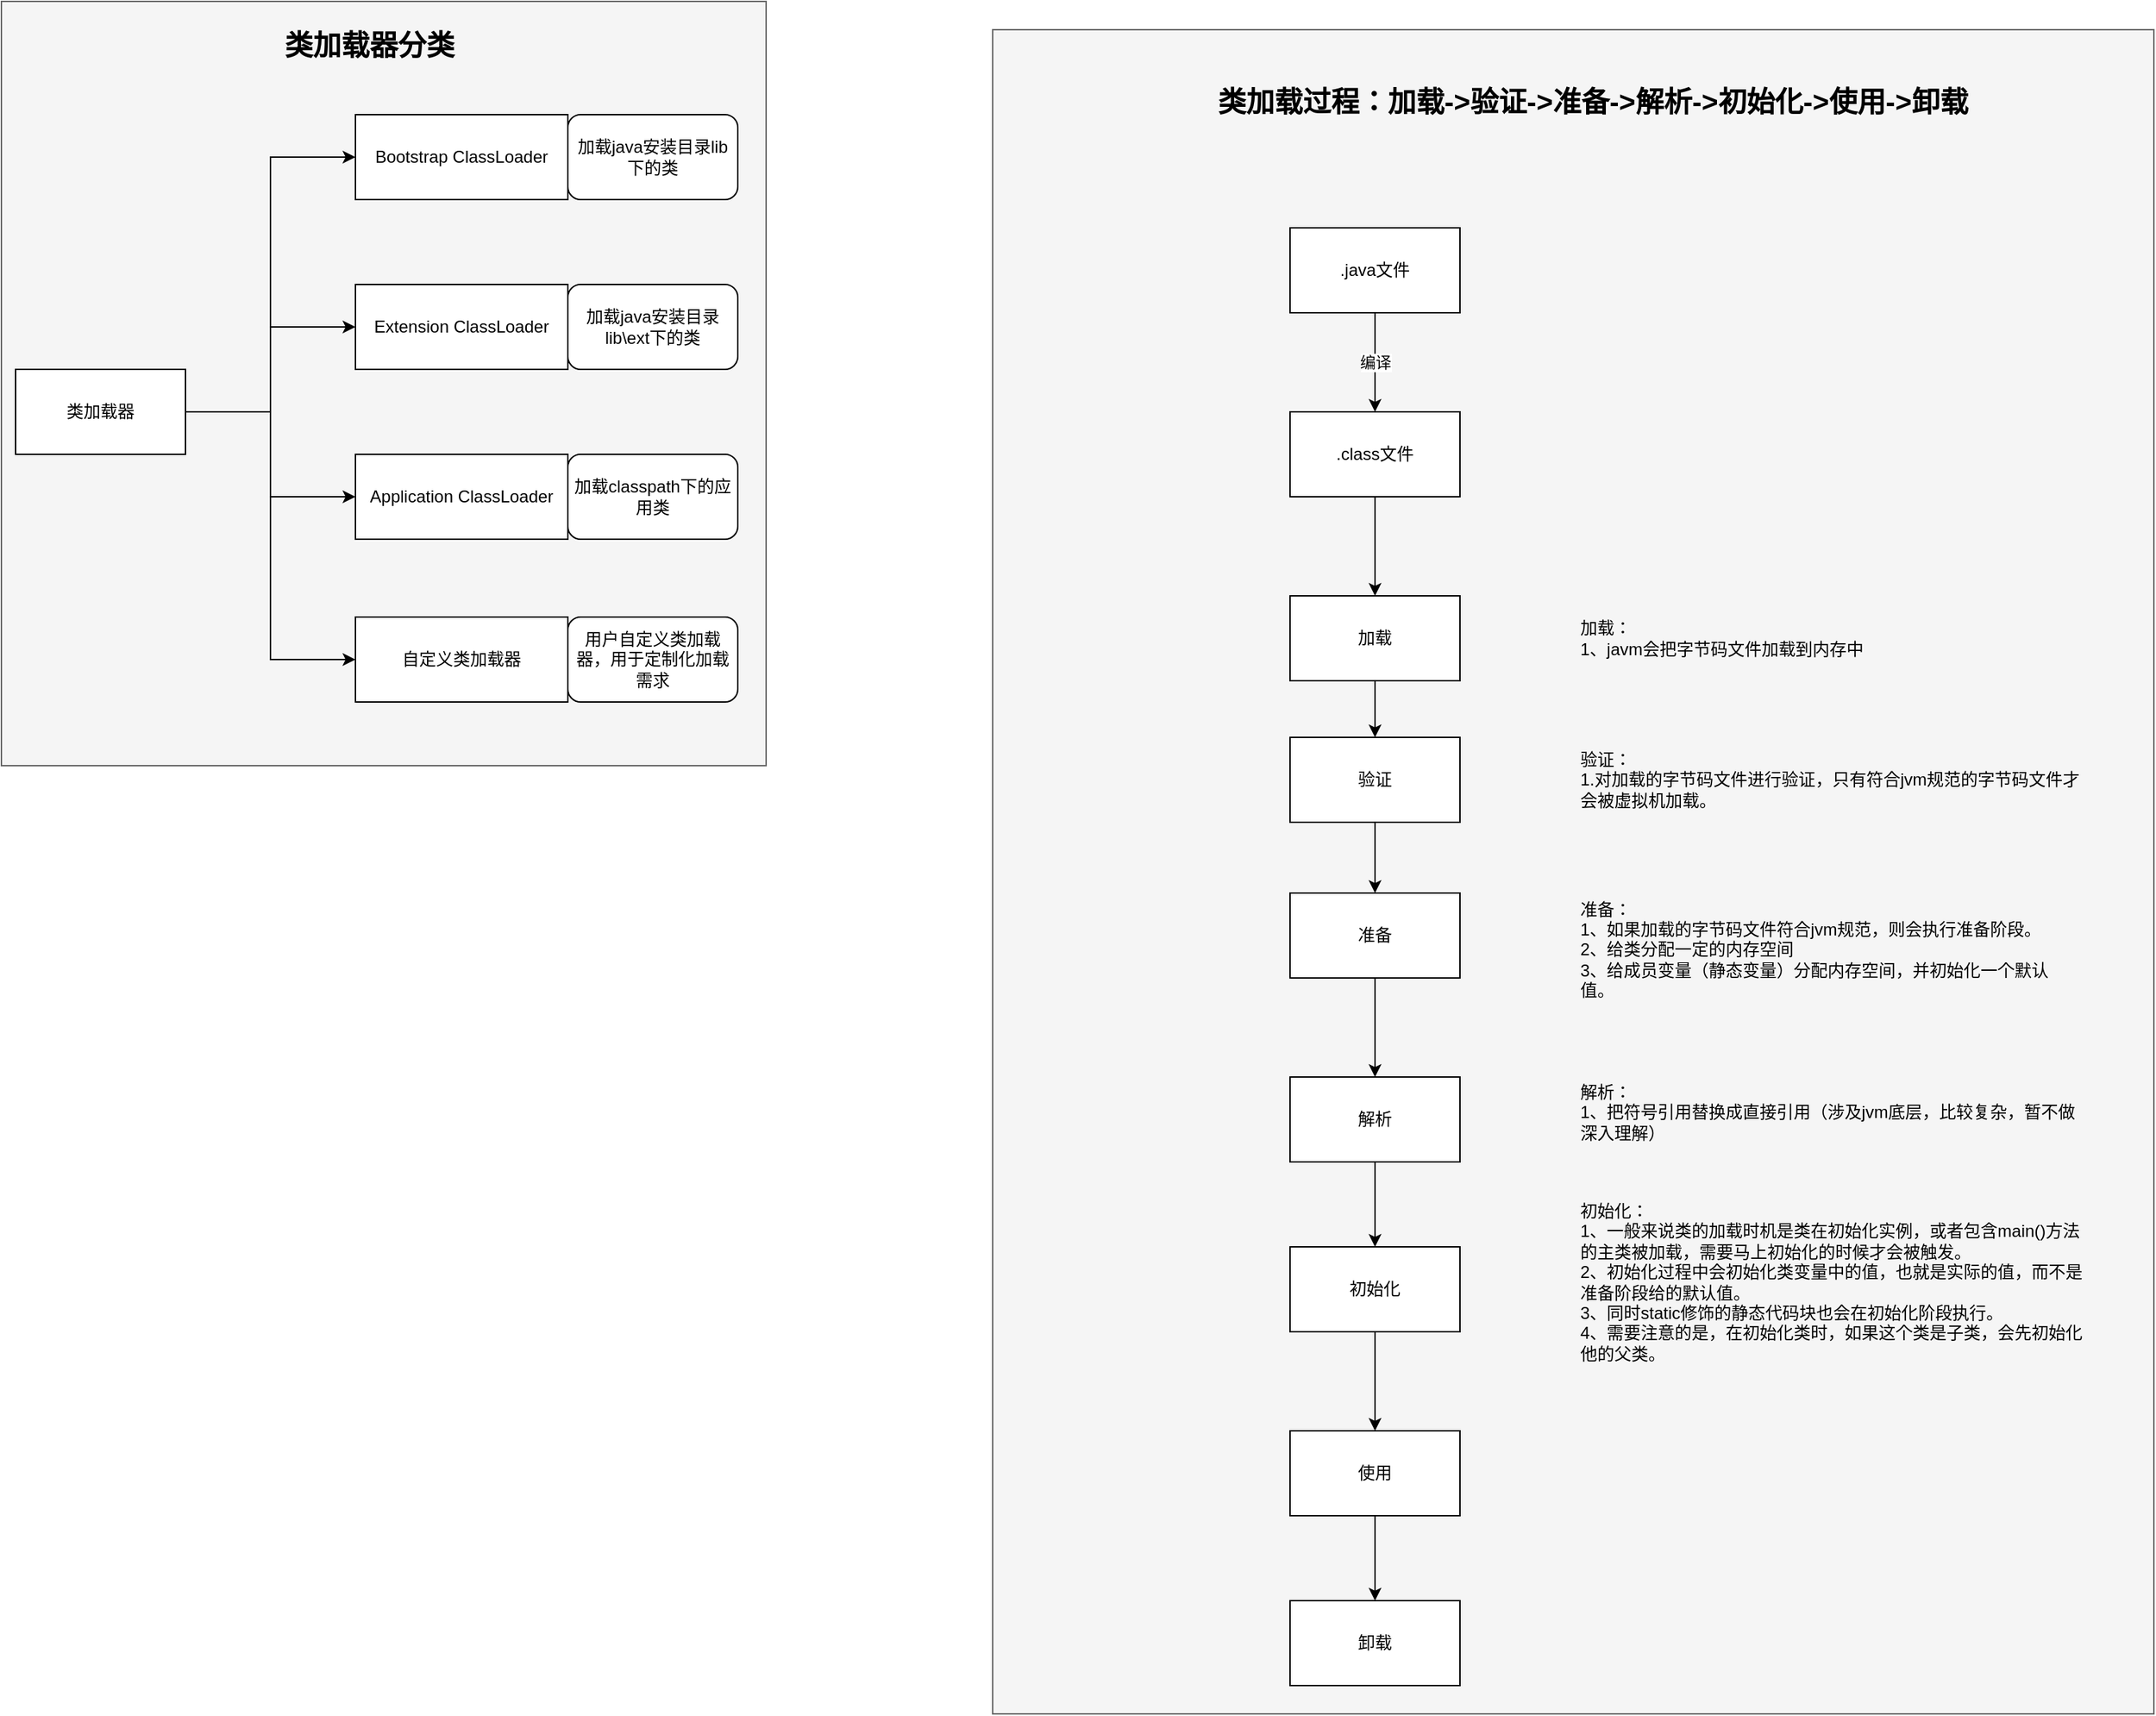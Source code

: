 <mxfile version="14.4.2" type="github">
  <diagram id="xRmWGk2ad85_B9DvnGz3" name="第 1 页">
    <mxGraphModel dx="2249" dy="1941" grid="1" gridSize="10" guides="1" tooltips="1" connect="1" arrows="1" fold="1" page="1" pageScale="1" pageWidth="827" pageHeight="1169" math="0" shadow="0">
      <root>
        <mxCell id="0" />
        <mxCell id="1" parent="0" />
        <mxCell id="4q1zAIv1EgsqxbFNVJgR-63" value="" style="rounded=0;whiteSpace=wrap;html=1;fontSize=20;align=center;fillColor=#f5f5f5;strokeColor=#666666;fontColor=#333333;" vertex="1" parent="1">
          <mxGeometry x="-10" y="-20" width="820" height="1190" as="geometry" />
        </mxCell>
        <mxCell id="4q1zAIv1EgsqxbFNVJgR-61" value="" style="whiteSpace=wrap;html=1;aspect=fixed;fontSize=20;align=center;fillColor=#f5f5f5;strokeColor=#666666;fontColor=#333333;" vertex="1" parent="1">
          <mxGeometry x="-710" y="-40" width="540" height="540" as="geometry" />
        </mxCell>
        <mxCell id="4q1zAIv1EgsqxbFNVJgR-4" value="类加载过程：加载-&amp;gt;验证-&amp;gt;准备-&amp;gt;解析-&amp;gt;初始化-&amp;gt;使用-&amp;gt;卸载" style="text;html=1;strokeColor=none;fillColor=none;align=center;verticalAlign=middle;whiteSpace=wrap;rounded=0;fontStyle=1;fontSize=20;" vertex="1" parent="1">
          <mxGeometry x="109" y="20" width="610" height="20" as="geometry" />
        </mxCell>
        <mxCell id="4q1zAIv1EgsqxbFNVJgR-16" style="edgeStyle=orthogonalEdgeStyle;rounded=0;orthogonalLoop=1;jettySize=auto;html=1;entryX=0.5;entryY=0;entryDx=0;entryDy=0;" edge="1" parent="1" source="4q1zAIv1EgsqxbFNVJgR-5" target="4q1zAIv1EgsqxbFNVJgR-11">
          <mxGeometry relative="1" as="geometry" />
        </mxCell>
        <mxCell id="4q1zAIv1EgsqxbFNVJgR-5" value=".class文件" style="rounded=0;whiteSpace=wrap;html=1;" vertex="1" parent="1">
          <mxGeometry x="200" y="250" width="120" height="60" as="geometry" />
        </mxCell>
        <mxCell id="4q1zAIv1EgsqxbFNVJgR-7" value="编译" style="edgeStyle=orthogonalEdgeStyle;rounded=0;orthogonalLoop=1;jettySize=auto;html=1;" edge="1" parent="1" source="4q1zAIv1EgsqxbFNVJgR-6" target="4q1zAIv1EgsqxbFNVJgR-5">
          <mxGeometry relative="1" as="geometry" />
        </mxCell>
        <mxCell id="4q1zAIv1EgsqxbFNVJgR-6" value=".java文件" style="rounded=0;whiteSpace=wrap;html=1;" vertex="1" parent="1">
          <mxGeometry x="200" y="120" width="120" height="60" as="geometry" />
        </mxCell>
        <mxCell id="4q1zAIv1EgsqxbFNVJgR-29" style="edgeStyle=orthogonalEdgeStyle;rounded=0;orthogonalLoop=1;jettySize=auto;html=1;entryX=0.5;entryY=0;entryDx=0;entryDy=0;" edge="1" parent="1" source="4q1zAIv1EgsqxbFNVJgR-11" target="4q1zAIv1EgsqxbFNVJgR-28">
          <mxGeometry relative="1" as="geometry" />
        </mxCell>
        <mxCell id="4q1zAIv1EgsqxbFNVJgR-11" value="加载" style="rounded=0;whiteSpace=wrap;html=1;" vertex="1" parent="1">
          <mxGeometry x="200" y="380" width="120" height="60" as="geometry" />
        </mxCell>
        <mxCell id="4q1zAIv1EgsqxbFNVJgR-19" style="edgeStyle=orthogonalEdgeStyle;rounded=0;orthogonalLoop=1;jettySize=auto;html=1;entryX=0.5;entryY=0;entryDx=0;entryDy=0;" edge="1" parent="1" source="4q1zAIv1EgsqxbFNVJgR-13" target="4q1zAIv1EgsqxbFNVJgR-18">
          <mxGeometry relative="1" as="geometry">
            <mxPoint x="270" y="710" as="targetPoint" />
          </mxGeometry>
        </mxCell>
        <mxCell id="4q1zAIv1EgsqxbFNVJgR-13" value="准备" style="rounded=0;whiteSpace=wrap;html=1;" vertex="1" parent="1">
          <mxGeometry x="200" y="590" width="120" height="60" as="geometry" />
        </mxCell>
        <mxCell id="4q1zAIv1EgsqxbFNVJgR-21" style="edgeStyle=orthogonalEdgeStyle;rounded=0;orthogonalLoop=1;jettySize=auto;html=1;" edge="1" parent="1" source="4q1zAIv1EgsqxbFNVJgR-18" target="4q1zAIv1EgsqxbFNVJgR-20">
          <mxGeometry relative="1" as="geometry" />
        </mxCell>
        <mxCell id="4q1zAIv1EgsqxbFNVJgR-18" value="解析" style="rounded=0;whiteSpace=wrap;html=1;" vertex="1" parent="1">
          <mxGeometry x="200" y="720" width="120" height="60" as="geometry" />
        </mxCell>
        <mxCell id="4q1zAIv1EgsqxbFNVJgR-24" style="edgeStyle=orthogonalEdgeStyle;rounded=0;orthogonalLoop=1;jettySize=auto;html=1;" edge="1" parent="1" source="4q1zAIv1EgsqxbFNVJgR-20" target="4q1zAIv1EgsqxbFNVJgR-22">
          <mxGeometry relative="1" as="geometry" />
        </mxCell>
        <mxCell id="4q1zAIv1EgsqxbFNVJgR-20" value="初始化" style="rounded=0;whiteSpace=wrap;html=1;" vertex="1" parent="1">
          <mxGeometry x="200" y="840" width="120" height="60" as="geometry" />
        </mxCell>
        <mxCell id="4q1zAIv1EgsqxbFNVJgR-25" style="edgeStyle=orthogonalEdgeStyle;rounded=0;orthogonalLoop=1;jettySize=auto;html=1;" edge="1" parent="1" source="4q1zAIv1EgsqxbFNVJgR-22" target="4q1zAIv1EgsqxbFNVJgR-23">
          <mxGeometry relative="1" as="geometry" />
        </mxCell>
        <mxCell id="4q1zAIv1EgsqxbFNVJgR-22" value="使用" style="rounded=0;whiteSpace=wrap;html=1;" vertex="1" parent="1">
          <mxGeometry x="200" y="970" width="120" height="60" as="geometry" />
        </mxCell>
        <mxCell id="4q1zAIv1EgsqxbFNVJgR-23" value="卸载" style="rounded=0;whiteSpace=wrap;html=1;" vertex="1" parent="1">
          <mxGeometry x="200" y="1090" width="120" height="60" as="geometry" />
        </mxCell>
        <mxCell id="4q1zAIv1EgsqxbFNVJgR-26" value="加载：&lt;br&gt;1、javm会把字节码文件加载到内存中&lt;br&gt;" style="text;html=1;strokeColor=none;fillColor=none;align=left;verticalAlign=middle;whiteSpace=wrap;rounded=0;" vertex="1" parent="1">
          <mxGeometry x="403" y="355" width="362" height="110" as="geometry" />
        </mxCell>
        <mxCell id="4q1zAIv1EgsqxbFNVJgR-27" value="准备：&lt;br&gt;1、如果加载的字节码文件符合jvm规范，则会执行准备阶段。&lt;br&gt;2、给类分配一定的内存空间&lt;br&gt;3、给成员变量（静态变量）分配内存空间，并初始化一个默认值。&lt;br&gt;" style="text;html=1;strokeColor=none;fillColor=none;align=left;verticalAlign=middle;whiteSpace=wrap;rounded=0;" vertex="1" parent="1">
          <mxGeometry x="403" y="570" width="352" height="120" as="geometry" />
        </mxCell>
        <mxCell id="4q1zAIv1EgsqxbFNVJgR-30" style="edgeStyle=orthogonalEdgeStyle;rounded=0;orthogonalLoop=1;jettySize=auto;html=1;" edge="1" parent="1" source="4q1zAIv1EgsqxbFNVJgR-28" target="4q1zAIv1EgsqxbFNVJgR-13">
          <mxGeometry relative="1" as="geometry" />
        </mxCell>
        <mxCell id="4q1zAIv1EgsqxbFNVJgR-28" value="验证" style="rounded=0;whiteSpace=wrap;html=1;" vertex="1" parent="1">
          <mxGeometry x="200" y="480" width="120" height="60" as="geometry" />
        </mxCell>
        <mxCell id="4q1zAIv1EgsqxbFNVJgR-31" value="验证：&lt;br&gt;1.对加载的字节码文件进行验证，只有符合jvm规范的字节码文件才会被虚拟机加载。" style="text;html=1;strokeColor=none;fillColor=none;align=left;verticalAlign=middle;whiteSpace=wrap;rounded=0;" vertex="1" parent="1">
          <mxGeometry x="403" y="455" width="362" height="110" as="geometry" />
        </mxCell>
        <mxCell id="4q1zAIv1EgsqxbFNVJgR-32" value="解析：&lt;br&gt;1、把符号引用替换成直接引用（涉及jvm底层，比较复杂，暂不做深入理解）" style="text;html=1;strokeColor=none;fillColor=none;align=left;verticalAlign=middle;whiteSpace=wrap;rounded=0;" vertex="1" parent="1">
          <mxGeometry x="403" y="690" width="362" height="110" as="geometry" />
        </mxCell>
        <mxCell id="4q1zAIv1EgsqxbFNVJgR-33" value="初始化：&lt;br&gt;1、一般来说类的加载时机是类在初始化实例，或者包含main()方法的主类被加载，需要马上初始化的时候才会被触发。&lt;br&gt;2、初始化过程中会初始化类变量中的值，也就是实际的值，而不是准备阶段给的默认值。&lt;br&gt;3、同时static修饰的静态代码块也会在初始化阶段执行。&lt;br&gt;4、需要注意的是，在初始化类时，如果这个类是子类，会先初始化他的父类。" style="text;html=1;strokeColor=none;fillColor=none;align=left;verticalAlign=middle;whiteSpace=wrap;rounded=0;" vertex="1" parent="1">
          <mxGeometry x="403" y="810" width="362" height="110" as="geometry" />
        </mxCell>
        <mxCell id="4q1zAIv1EgsqxbFNVJgR-52" style="edgeStyle=orthogonalEdgeStyle;rounded=0;orthogonalLoop=1;jettySize=auto;html=1;entryX=0;entryY=0.5;entryDx=0;entryDy=0;exitX=1;exitY=0.5;exitDx=0;exitDy=0;" edge="1" parent="1" source="4q1zAIv1EgsqxbFNVJgR-45" target="4q1zAIv1EgsqxbFNVJgR-46">
          <mxGeometry relative="1" as="geometry" />
        </mxCell>
        <mxCell id="4q1zAIv1EgsqxbFNVJgR-53" style="edgeStyle=orthogonalEdgeStyle;rounded=0;orthogonalLoop=1;jettySize=auto;html=1;" edge="1" parent="1" source="4q1zAIv1EgsqxbFNVJgR-45" target="4q1zAIv1EgsqxbFNVJgR-47">
          <mxGeometry relative="1" as="geometry" />
        </mxCell>
        <mxCell id="4q1zAIv1EgsqxbFNVJgR-54" style="edgeStyle=orthogonalEdgeStyle;rounded=0;orthogonalLoop=1;jettySize=auto;html=1;entryX=0;entryY=0.5;entryDx=0;entryDy=0;" edge="1" parent="1" source="4q1zAIv1EgsqxbFNVJgR-45" target="4q1zAIv1EgsqxbFNVJgR-48">
          <mxGeometry relative="1" as="geometry" />
        </mxCell>
        <mxCell id="4q1zAIv1EgsqxbFNVJgR-55" style="edgeStyle=orthogonalEdgeStyle;rounded=0;orthogonalLoop=1;jettySize=auto;html=1;entryX=0;entryY=0.5;entryDx=0;entryDy=0;" edge="1" parent="1" source="4q1zAIv1EgsqxbFNVJgR-45" target="4q1zAIv1EgsqxbFNVJgR-49">
          <mxGeometry relative="1" as="geometry" />
        </mxCell>
        <mxCell id="4q1zAIv1EgsqxbFNVJgR-45" value="类加载器" style="rounded=0;whiteSpace=wrap;html=1;align=center;" vertex="1" parent="1">
          <mxGeometry x="-700" y="220" width="120" height="60" as="geometry" />
        </mxCell>
        <mxCell id="4q1zAIv1EgsqxbFNVJgR-46" value="Bootstrap ClassLoader" style="rounded=0;whiteSpace=wrap;html=1;align=center;" vertex="1" parent="1">
          <mxGeometry x="-460" y="40" width="150" height="60" as="geometry" />
        </mxCell>
        <mxCell id="4q1zAIv1EgsqxbFNVJgR-47" value="Extension ClassLoader" style="rounded=0;whiteSpace=wrap;html=1;align=center;" vertex="1" parent="1">
          <mxGeometry x="-460" y="160" width="150" height="60" as="geometry" />
        </mxCell>
        <mxCell id="4q1zAIv1EgsqxbFNVJgR-48" value="Application ClassLoader" style="rounded=0;whiteSpace=wrap;html=1;align=center;" vertex="1" parent="1">
          <mxGeometry x="-460" y="280" width="150" height="60" as="geometry" />
        </mxCell>
        <mxCell id="4q1zAIv1EgsqxbFNVJgR-49" value="自定义类加载器" style="rounded=0;whiteSpace=wrap;html=1;align=center;" vertex="1" parent="1">
          <mxGeometry x="-460" y="395" width="150" height="60" as="geometry" />
        </mxCell>
        <mxCell id="4q1zAIv1EgsqxbFNVJgR-56" value="加载java安装目录lib下的类" style="rounded=1;whiteSpace=wrap;html=1;align=center;" vertex="1" parent="1">
          <mxGeometry x="-310" y="40" width="120" height="60" as="geometry" />
        </mxCell>
        <mxCell id="4q1zAIv1EgsqxbFNVJgR-57" value="加载java安装目录lib\ext下的类" style="rounded=1;whiteSpace=wrap;html=1;align=center;" vertex="1" parent="1">
          <mxGeometry x="-310" y="160" width="120" height="60" as="geometry" />
        </mxCell>
        <mxCell id="4q1zAIv1EgsqxbFNVJgR-58" value="加载classpath下的应用类" style="rounded=1;whiteSpace=wrap;html=1;align=center;" vertex="1" parent="1">
          <mxGeometry x="-310" y="280" width="120" height="60" as="geometry" />
        </mxCell>
        <mxCell id="4q1zAIv1EgsqxbFNVJgR-59" value="用户自定义类加载器，用于定制化加载需求" style="rounded=1;whiteSpace=wrap;html=1;align=center;" vertex="1" parent="1">
          <mxGeometry x="-310" y="395" width="120" height="60" as="geometry" />
        </mxCell>
        <mxCell id="4q1zAIv1EgsqxbFNVJgR-60" value="类加载器分类" style="text;html=1;strokeColor=none;fillColor=none;align=center;verticalAlign=middle;whiteSpace=wrap;rounded=0;fontStyle=1;fontSize=20;" vertex="1" parent="1">
          <mxGeometry x="-520" y="-20" width="140" height="20" as="geometry" />
        </mxCell>
      </root>
    </mxGraphModel>
  </diagram>
</mxfile>

